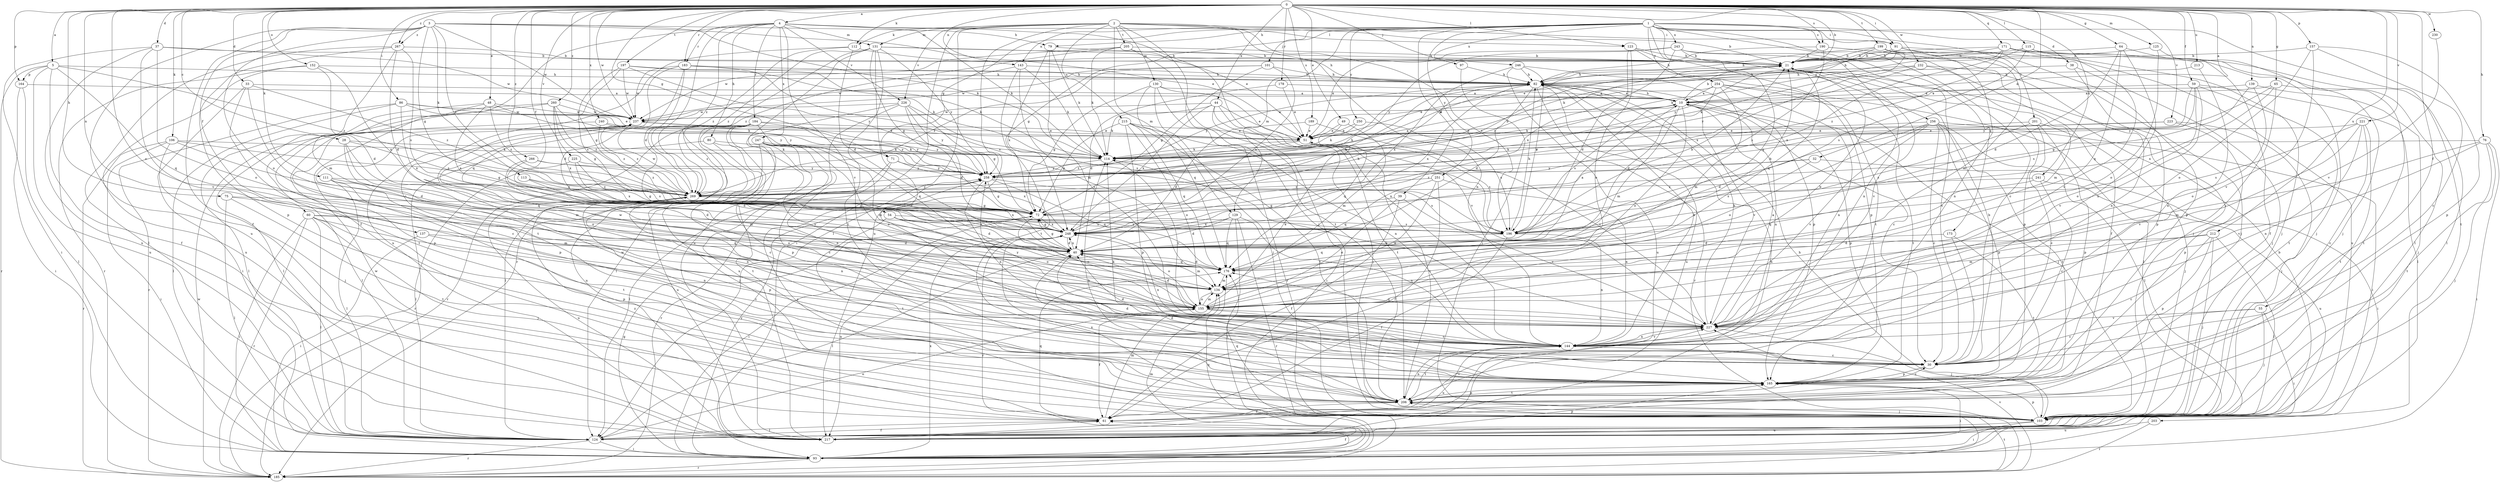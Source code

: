 strict digraph  {
0;
1;
2;
3;
4;
5;
10;
21;
28;
30;
32;
33;
37;
38;
39;
40;
44;
48;
49;
51;
54;
55;
59;
60;
61;
64;
65;
71;
72;
75;
76;
79;
80;
82;
86;
91;
93;
97;
101;
103;
106;
111;
112;
113;
114;
115;
123;
124;
125;
129;
130;
131;
134;
137;
139;
143;
144;
152;
155;
157;
164;
165;
171;
173;
176;
178;
183;
184;
185;
189;
190;
196;
197;
199;
201;
203;
205;
206;
212;
213;
215;
217;
221;
223;
225;
226;
227;
230;
232;
237;
240;
241;
243;
246;
247;
248;
250;
251;
254;
256;
258;
260;
266;
267;
269;
0 -> 4  [label=a];
0 -> 5  [label=a];
0 -> 10  [label=a];
0 -> 21  [label=b];
0 -> 28  [label=c];
0 -> 32  [label=d];
0 -> 33  [label=d];
0 -> 37  [label=d];
0 -> 44  [label=e];
0 -> 48  [label=e];
0 -> 49  [label=e];
0 -> 54  [label=f];
0 -> 55  [label=f];
0 -> 59  [label=f];
0 -> 64  [label=g];
0 -> 65  [label=g];
0 -> 71  [label=g];
0 -> 75  [label=h];
0 -> 76  [label=h];
0 -> 86  [label=i];
0 -> 91  [label=i];
0 -> 97  [label=j];
0 -> 106  [label=k];
0 -> 111  [label=k];
0 -> 112  [label=k];
0 -> 115  [label=l];
0 -> 123  [label=l];
0 -> 125  [label=m];
0 -> 137  [label=n];
0 -> 139  [label=n];
0 -> 143  [label=n];
0 -> 152  [label=o];
0 -> 155  [label=o];
0 -> 157  [label=p];
0 -> 164  [label=p];
0 -> 171  [label=q];
0 -> 178  [label=r];
0 -> 183  [label=r];
0 -> 189  [label=s];
0 -> 190  [label=s];
0 -> 197  [label=t];
0 -> 199  [label=t];
0 -> 212  [label=u];
0 -> 213  [label=u];
0 -> 221  [label=v];
0 -> 223  [label=v];
0 -> 225  [label=v];
0 -> 230  [label=w];
0 -> 232  [label=w];
0 -> 237  [label=w];
0 -> 240  [label=x];
0 -> 241  [label=x];
0 -> 260  [label=z];
0 -> 266  [label=z];
0 -> 267  [label=z];
1 -> 30  [label=c];
1 -> 38  [label=d];
1 -> 39  [label=d];
1 -> 71  [label=g];
1 -> 72  [label=g];
1 -> 79  [label=h];
1 -> 91  [label=i];
1 -> 101  [label=j];
1 -> 129  [label=m];
1 -> 143  [label=n];
1 -> 173  [label=q];
1 -> 176  [label=q];
1 -> 190  [label=s];
1 -> 201  [label=t];
1 -> 203  [label=t];
1 -> 243  [label=x];
1 -> 246  [label=x];
1 -> 250  [label=y];
1 -> 251  [label=y];
1 -> 254  [label=y];
1 -> 256  [label=y];
2 -> 91  [label=i];
2 -> 93  [label=i];
2 -> 103  [label=j];
2 -> 112  [label=k];
2 -> 123  [label=l];
2 -> 124  [label=l];
2 -> 129  [label=m];
2 -> 130  [label=m];
2 -> 131  [label=m];
2 -> 144  [label=n];
2 -> 196  [label=s];
2 -> 205  [label=t];
2 -> 215  [label=u];
2 -> 217  [label=u];
2 -> 226  [label=v];
3 -> 51  [label=e];
3 -> 60  [label=f];
3 -> 61  [label=f];
3 -> 72  [label=g];
3 -> 79  [label=h];
3 -> 113  [label=k];
3 -> 114  [label=k];
3 -> 155  [label=o];
3 -> 217  [label=u];
3 -> 237  [label=w];
3 -> 267  [label=z];
3 -> 269  [label=z];
4 -> 21  [label=b];
4 -> 40  [label=d];
4 -> 51  [label=e];
4 -> 61  [label=f];
4 -> 80  [label=h];
4 -> 114  [label=k];
4 -> 131  [label=m];
4 -> 183  [label=r];
4 -> 184  [label=r];
4 -> 226  [label=v];
4 -> 227  [label=v];
4 -> 247  [label=x];
4 -> 269  [label=z];
5 -> 61  [label=f];
5 -> 82  [label=h];
5 -> 164  [label=p];
5 -> 176  [label=q];
5 -> 185  [label=r];
5 -> 217  [label=u];
5 -> 269  [label=z];
10 -> 21  [label=b];
10 -> 82  [label=h];
10 -> 103  [label=j];
10 -> 114  [label=k];
10 -> 134  [label=m];
10 -> 144  [label=n];
10 -> 155  [label=o];
10 -> 165  [label=p];
10 -> 196  [label=s];
10 -> 227  [label=v];
10 -> 237  [label=w];
21 -> 82  [label=h];
21 -> 165  [label=p];
21 -> 176  [label=q];
21 -> 227  [label=v];
21 -> 269  [label=z];
28 -> 72  [label=g];
28 -> 114  [label=k];
28 -> 134  [label=m];
28 -> 155  [label=o];
28 -> 176  [label=q];
30 -> 21  [label=b];
30 -> 40  [label=d];
30 -> 114  [label=k];
30 -> 165  [label=p];
32 -> 93  [label=i];
32 -> 196  [label=s];
32 -> 258  [label=y];
32 -> 269  [label=z];
33 -> 10  [label=a];
33 -> 93  [label=i];
33 -> 155  [label=o];
33 -> 206  [label=t];
33 -> 269  [label=z];
37 -> 21  [label=b];
37 -> 93  [label=i];
37 -> 155  [label=o];
37 -> 217  [label=u];
37 -> 227  [label=v];
37 -> 237  [label=w];
38 -> 82  [label=h];
38 -> 103  [label=j];
38 -> 165  [label=p];
39 -> 61  [label=f];
39 -> 72  [label=g];
39 -> 155  [label=o];
39 -> 227  [label=v];
40 -> 10  [label=a];
40 -> 21  [label=b];
40 -> 72  [label=g];
40 -> 124  [label=l];
40 -> 134  [label=m];
40 -> 176  [label=q];
40 -> 248  [label=x];
44 -> 51  [label=e];
44 -> 93  [label=i];
44 -> 103  [label=j];
44 -> 114  [label=k];
44 -> 206  [label=t];
44 -> 237  [label=w];
44 -> 248  [label=x];
48 -> 30  [label=c];
48 -> 124  [label=l];
48 -> 237  [label=w];
48 -> 248  [label=x];
48 -> 258  [label=y];
48 -> 269  [label=z];
49 -> 51  [label=e];
49 -> 134  [label=m];
49 -> 176  [label=q];
51 -> 114  [label=k];
51 -> 196  [label=s];
51 -> 206  [label=t];
51 -> 269  [label=z];
54 -> 40  [label=d];
54 -> 155  [label=o];
54 -> 196  [label=s];
54 -> 206  [label=t];
54 -> 248  [label=x];
55 -> 30  [label=c];
55 -> 93  [label=i];
55 -> 103  [label=j];
55 -> 227  [label=v];
59 -> 10  [label=a];
59 -> 72  [label=g];
59 -> 124  [label=l];
59 -> 155  [label=o];
59 -> 206  [label=t];
59 -> 227  [label=v];
59 -> 258  [label=y];
60 -> 93  [label=i];
60 -> 103  [label=j];
60 -> 124  [label=l];
60 -> 144  [label=n];
60 -> 165  [label=p];
60 -> 176  [label=q];
60 -> 185  [label=r];
60 -> 196  [label=s];
61 -> 124  [label=l];
61 -> 134  [label=m];
61 -> 176  [label=q];
61 -> 227  [label=v];
61 -> 237  [label=w];
61 -> 269  [label=z];
64 -> 21  [label=b];
64 -> 40  [label=d];
64 -> 61  [label=f];
64 -> 144  [label=n];
64 -> 176  [label=q];
65 -> 10  [label=a];
65 -> 206  [label=t];
65 -> 227  [label=v];
65 -> 248  [label=x];
65 -> 258  [label=y];
71 -> 124  [label=l];
71 -> 185  [label=r];
71 -> 248  [label=x];
71 -> 258  [label=y];
72 -> 82  [label=h];
72 -> 93  [label=i];
72 -> 155  [label=o];
72 -> 196  [label=s];
72 -> 248  [label=x];
75 -> 72  [label=g];
75 -> 124  [label=l];
75 -> 134  [label=m];
75 -> 206  [label=t];
76 -> 93  [label=i];
76 -> 103  [label=j];
76 -> 114  [label=k];
76 -> 134  [label=m];
76 -> 206  [label=t];
76 -> 227  [label=v];
79 -> 21  [label=b];
79 -> 114  [label=k];
79 -> 227  [label=v];
79 -> 248  [label=x];
80 -> 30  [label=c];
80 -> 103  [label=j];
80 -> 114  [label=k];
80 -> 185  [label=r];
82 -> 10  [label=a];
82 -> 30  [label=c];
82 -> 40  [label=d];
82 -> 185  [label=r];
82 -> 217  [label=u];
82 -> 248  [label=x];
82 -> 258  [label=y];
86 -> 51  [label=e];
86 -> 114  [label=k];
86 -> 124  [label=l];
86 -> 185  [label=r];
86 -> 237  [label=w];
86 -> 248  [label=x];
91 -> 21  [label=b];
91 -> 51  [label=e];
91 -> 103  [label=j];
91 -> 114  [label=k];
91 -> 144  [label=n];
91 -> 217  [label=u];
93 -> 61  [label=f];
93 -> 72  [label=g];
93 -> 134  [label=m];
93 -> 176  [label=q];
93 -> 185  [label=r];
93 -> 248  [label=x];
93 -> 258  [label=y];
97 -> 82  [label=h];
97 -> 103  [label=j];
101 -> 72  [label=g];
101 -> 82  [label=h];
101 -> 237  [label=w];
101 -> 248  [label=x];
101 -> 269  [label=z];
103 -> 82  [label=h];
103 -> 93  [label=i];
103 -> 165  [label=p];
103 -> 176  [label=q];
103 -> 217  [label=u];
103 -> 248  [label=x];
103 -> 258  [label=y];
106 -> 40  [label=d];
106 -> 93  [label=i];
106 -> 103  [label=j];
106 -> 114  [label=k];
106 -> 185  [label=r];
106 -> 269  [label=z];
111 -> 40  [label=d];
111 -> 124  [label=l];
111 -> 144  [label=n];
111 -> 206  [label=t];
111 -> 269  [label=z];
112 -> 21  [label=b];
112 -> 40  [label=d];
112 -> 217  [label=u];
112 -> 269  [label=z];
113 -> 72  [label=g];
113 -> 155  [label=o];
113 -> 269  [label=z];
114 -> 10  [label=a];
114 -> 21  [label=b];
114 -> 227  [label=v];
114 -> 258  [label=y];
115 -> 21  [label=b];
115 -> 103  [label=j];
115 -> 124  [label=l];
115 -> 196  [label=s];
115 -> 248  [label=x];
123 -> 21  [label=b];
123 -> 40  [label=d];
123 -> 155  [label=o];
123 -> 165  [label=p];
123 -> 206  [label=t];
124 -> 61  [label=f];
124 -> 93  [label=i];
124 -> 155  [label=o];
124 -> 185  [label=r];
125 -> 21  [label=b];
125 -> 103  [label=j];
125 -> 155  [label=o];
129 -> 40  [label=d];
129 -> 93  [label=i];
129 -> 144  [label=n];
129 -> 176  [label=q];
129 -> 185  [label=r];
129 -> 248  [label=x];
130 -> 10  [label=a];
130 -> 72  [label=g];
130 -> 103  [label=j];
130 -> 176  [label=q];
130 -> 185  [label=r];
130 -> 227  [label=v];
131 -> 21  [label=b];
131 -> 30  [label=c];
131 -> 72  [label=g];
131 -> 82  [label=h];
131 -> 185  [label=r];
131 -> 206  [label=t];
131 -> 217  [label=u];
131 -> 258  [label=y];
131 -> 269  [label=z];
134 -> 155  [label=o];
137 -> 30  [label=c];
137 -> 40  [label=d];
137 -> 93  [label=i];
139 -> 10  [label=a];
139 -> 103  [label=j];
139 -> 155  [label=o];
139 -> 196  [label=s];
143 -> 82  [label=h];
143 -> 114  [label=k];
143 -> 134  [label=m];
143 -> 206  [label=t];
143 -> 237  [label=w];
144 -> 30  [label=c];
144 -> 40  [label=d];
144 -> 82  [label=h];
144 -> 206  [label=t];
144 -> 217  [label=u];
144 -> 227  [label=v];
144 -> 248  [label=x];
152 -> 40  [label=d];
152 -> 82  [label=h];
152 -> 185  [label=r];
152 -> 217  [label=u];
152 -> 248  [label=x];
155 -> 21  [label=b];
155 -> 30  [label=c];
155 -> 40  [label=d];
155 -> 51  [label=e];
155 -> 61  [label=f];
155 -> 134  [label=m];
155 -> 227  [label=v];
155 -> 237  [label=w];
157 -> 21  [label=b];
157 -> 30  [label=c];
157 -> 155  [label=o];
157 -> 165  [label=p];
157 -> 227  [label=v];
164 -> 10  [label=a];
164 -> 93  [label=i];
164 -> 124  [label=l];
165 -> 30  [label=c];
165 -> 40  [label=d];
165 -> 93  [label=i];
165 -> 206  [label=t];
165 -> 237  [label=w];
165 -> 269  [label=z];
171 -> 21  [label=b];
171 -> 82  [label=h];
171 -> 103  [label=j];
171 -> 114  [label=k];
171 -> 124  [label=l];
171 -> 227  [label=v];
171 -> 269  [label=z];
173 -> 30  [label=c];
173 -> 40  [label=d];
173 -> 206  [label=t];
176 -> 40  [label=d];
176 -> 134  [label=m];
178 -> 10  [label=a];
178 -> 40  [label=d];
178 -> 51  [label=e];
183 -> 40  [label=d];
183 -> 82  [label=h];
183 -> 114  [label=k];
183 -> 176  [label=q];
183 -> 196  [label=s];
183 -> 206  [label=t];
183 -> 237  [label=w];
184 -> 51  [label=e];
184 -> 124  [label=l];
184 -> 165  [label=p];
184 -> 176  [label=q];
184 -> 185  [label=r];
184 -> 217  [label=u];
184 -> 227  [label=v];
184 -> 258  [label=y];
184 -> 269  [label=z];
185 -> 206  [label=t];
185 -> 227  [label=v];
185 -> 237  [label=w];
189 -> 40  [label=d];
189 -> 51  [label=e];
189 -> 227  [label=v];
190 -> 21  [label=b];
190 -> 61  [label=f];
190 -> 82  [label=h];
190 -> 103  [label=j];
190 -> 196  [label=s];
196 -> 21  [label=b];
196 -> 61  [label=f];
196 -> 82  [label=h];
196 -> 144  [label=n];
196 -> 176  [label=q];
197 -> 72  [label=g];
197 -> 82  [label=h];
197 -> 114  [label=k];
197 -> 196  [label=s];
197 -> 237  [label=w];
197 -> 258  [label=y];
199 -> 21  [label=b];
199 -> 82  [label=h];
199 -> 134  [label=m];
199 -> 165  [label=p];
199 -> 248  [label=x];
199 -> 258  [label=y];
201 -> 30  [label=c];
201 -> 51  [label=e];
201 -> 103  [label=j];
201 -> 165  [label=p];
201 -> 196  [label=s];
203 -> 185  [label=r];
203 -> 217  [label=u];
205 -> 21  [label=b];
205 -> 114  [label=k];
205 -> 144  [label=n];
205 -> 206  [label=t];
205 -> 237  [label=w];
205 -> 269  [label=z];
206 -> 61  [label=f];
206 -> 103  [label=j];
206 -> 114  [label=k];
206 -> 144  [label=n];
206 -> 165  [label=p];
212 -> 30  [label=c];
212 -> 40  [label=d];
212 -> 103  [label=j];
212 -> 124  [label=l];
212 -> 134  [label=m];
212 -> 165  [label=p];
213 -> 82  [label=h];
213 -> 144  [label=n];
215 -> 51  [label=e];
215 -> 72  [label=g];
215 -> 144  [label=n];
215 -> 155  [label=o];
215 -> 165  [label=p];
215 -> 176  [label=q];
215 -> 206  [label=t];
217 -> 21  [label=b];
217 -> 82  [label=h];
217 -> 165  [label=p];
221 -> 30  [label=c];
221 -> 51  [label=e];
221 -> 144  [label=n];
221 -> 196  [label=s];
221 -> 206  [label=t];
221 -> 227  [label=v];
223 -> 51  [label=e];
223 -> 103  [label=j];
223 -> 165  [label=p];
223 -> 258  [label=y];
225 -> 124  [label=l];
225 -> 196  [label=s];
225 -> 248  [label=x];
225 -> 258  [label=y];
226 -> 40  [label=d];
226 -> 72  [label=g];
226 -> 124  [label=l];
226 -> 196  [label=s];
226 -> 217  [label=u];
226 -> 237  [label=w];
226 -> 258  [label=y];
227 -> 10  [label=a];
227 -> 82  [label=h];
227 -> 103  [label=j];
227 -> 114  [label=k];
227 -> 144  [label=n];
227 -> 176  [label=q];
227 -> 258  [label=y];
230 -> 227  [label=v];
232 -> 82  [label=h];
232 -> 114  [label=k];
232 -> 134  [label=m];
232 -> 144  [label=n];
232 -> 258  [label=y];
237 -> 51  [label=e];
237 -> 165  [label=p];
237 -> 258  [label=y];
237 -> 269  [label=z];
240 -> 51  [label=e];
240 -> 124  [label=l];
240 -> 258  [label=y];
240 -> 269  [label=z];
241 -> 30  [label=c];
241 -> 176  [label=q];
241 -> 217  [label=u];
241 -> 269  [label=z];
243 -> 21  [label=b];
243 -> 30  [label=c];
243 -> 51  [label=e];
243 -> 144  [label=n];
243 -> 248  [label=x];
243 -> 258  [label=y];
246 -> 82  [label=h];
246 -> 165  [label=p];
246 -> 196  [label=s];
246 -> 217  [label=u];
246 -> 248  [label=x];
247 -> 30  [label=c];
247 -> 114  [label=k];
247 -> 134  [label=m];
247 -> 144  [label=n];
247 -> 155  [label=o];
247 -> 206  [label=t];
247 -> 217  [label=u];
248 -> 40  [label=d];
248 -> 72  [label=g];
248 -> 82  [label=h];
248 -> 155  [label=o];
248 -> 185  [label=r];
248 -> 217  [label=u];
250 -> 51  [label=e];
250 -> 114  [label=k];
250 -> 196  [label=s];
251 -> 61  [label=f];
251 -> 144  [label=n];
251 -> 155  [label=o];
251 -> 176  [label=q];
251 -> 269  [label=z];
254 -> 10  [label=a];
254 -> 40  [label=d];
254 -> 51  [label=e];
254 -> 124  [label=l];
254 -> 134  [label=m];
254 -> 144  [label=n];
254 -> 206  [label=t];
256 -> 30  [label=c];
256 -> 40  [label=d];
256 -> 51  [label=e];
256 -> 93  [label=i];
256 -> 124  [label=l];
256 -> 155  [label=o];
256 -> 165  [label=p];
256 -> 206  [label=t];
256 -> 227  [label=v];
258 -> 21  [label=b];
258 -> 72  [label=g];
258 -> 144  [label=n];
258 -> 176  [label=q];
258 -> 196  [label=s];
258 -> 269  [label=z];
260 -> 72  [label=g];
260 -> 124  [label=l];
260 -> 165  [label=p];
260 -> 237  [label=w];
260 -> 248  [label=x];
260 -> 258  [label=y];
260 -> 269  [label=z];
266 -> 40  [label=d];
266 -> 134  [label=m];
266 -> 258  [label=y];
266 -> 269  [label=z];
267 -> 21  [label=b];
267 -> 40  [label=d];
267 -> 124  [label=l];
267 -> 134  [label=m];
267 -> 165  [label=p];
267 -> 196  [label=s];
269 -> 72  [label=g];
269 -> 82  [label=h];
269 -> 144  [label=n];
269 -> 165  [label=p];
269 -> 217  [label=u];
269 -> 237  [label=w];
269 -> 248  [label=x];
269 -> 258  [label=y];
}
